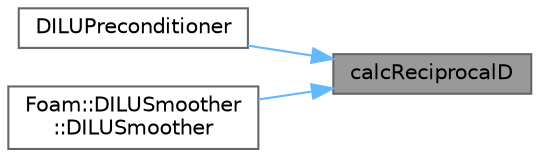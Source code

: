 digraph "calcReciprocalD"
{
 // LATEX_PDF_SIZE
  bgcolor="transparent";
  edge [fontname=Helvetica,fontsize=10,labelfontname=Helvetica,labelfontsize=10];
  node [fontname=Helvetica,fontsize=10,shape=box,height=0.2,width=0.4];
  rankdir="RL";
  Node1 [id="Node000001",label="calcReciprocalD",height=0.2,width=0.4,color="gray40", fillcolor="grey60", style="filled", fontcolor="black",tooltip=" "];
  Node1 -> Node2 [id="edge1_Node000001_Node000002",dir="back",color="steelblue1",style="solid",tooltip=" "];
  Node2 [id="Node000002",label="DILUPreconditioner",height=0.2,width=0.4,color="grey40", fillcolor="white", style="filled",URL="$classFoam_1_1DILUPreconditioner.html#a22a4ea9247f0120348279fab259fe6d5",tooltip=" "];
  Node1 -> Node3 [id="edge2_Node000001_Node000003",dir="back",color="steelblue1",style="solid",tooltip=" "];
  Node3 [id="Node000003",label="Foam::DILUSmoother\l::DILUSmoother",height=0.2,width=0.4,color="grey40", fillcolor="white", style="filled",URL="$classFoam_1_1DILUSmoother.html#a2eec1cce870638bc437dce3f31992eed",tooltip=" "];
}
